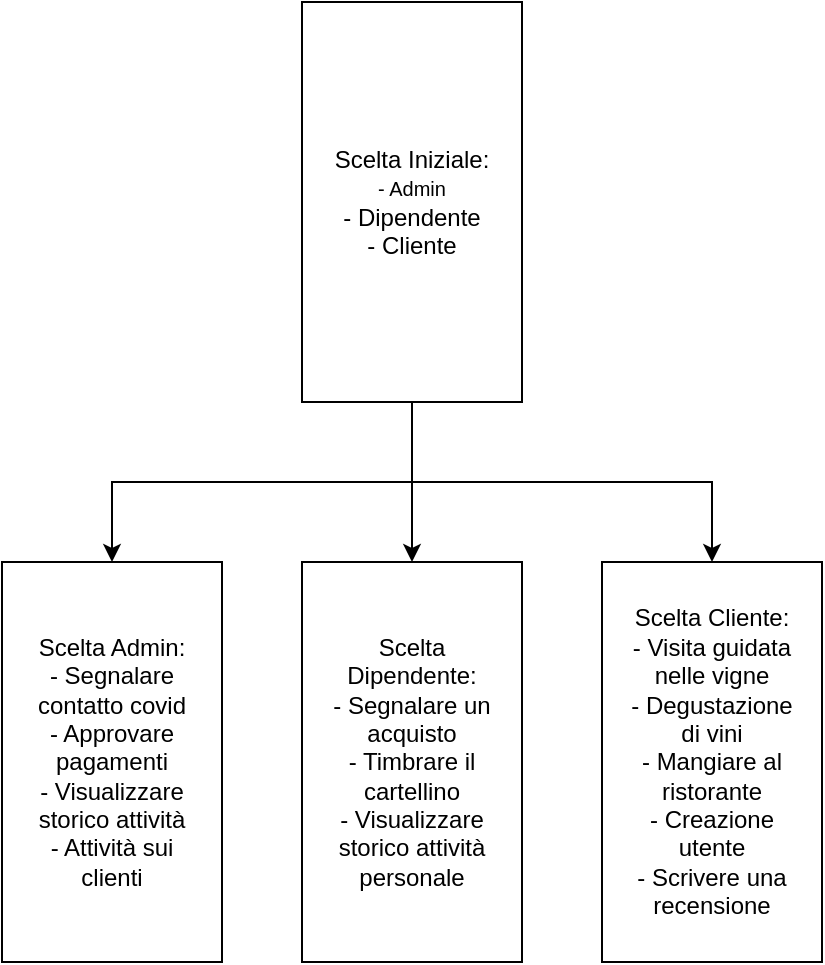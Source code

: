 <mxfile version="19.0.3" type="device" pages="3"><diagram id="wvhRbrfJvWlXZ62Phz8g" name="Schema attività"><mxGraphModel dx="1038" dy="649" grid="1" gridSize="10" guides="1" tooltips="1" connect="1" arrows="1" fold="1" page="1" pageScale="1" pageWidth="827" pageHeight="1169" math="0" shadow="0"><root><mxCell id="0"/><mxCell id="1" parent="0"/><mxCell id="scyFYXM-UkWuD_p1BoMq-7" value="" style="group" vertex="1" connectable="0" parent="1"><mxGeometry x="370" y="80" width="110" height="200" as="geometry"/></mxCell><mxCell id="scyFYXM-UkWuD_p1BoMq-5" value="" style="rounded=0;whiteSpace=wrap;html=1;" vertex="1" parent="scyFYXM-UkWuD_p1BoMq-7"><mxGeometry width="110" height="200" as="geometry"/></mxCell><mxCell id="scyFYXM-UkWuD_p1BoMq-6" value="Scelta Iniziale:&lt;br&gt;&lt;span style=&quot;font-size: 10px;&quot;&gt;- Admin&lt;br&gt;&lt;/span&gt;- Dipendente&lt;br&gt;- Cliente" style="text;html=1;strokeColor=none;fillColor=none;align=center;verticalAlign=middle;whiteSpace=wrap;rounded=0;" vertex="1" parent="scyFYXM-UkWuD_p1BoMq-7"><mxGeometry x="10" y="10" width="90" height="180" as="geometry"/></mxCell><mxCell id="scyFYXM-UkWuD_p1BoMq-8" value="" style="group" vertex="1" connectable="0" parent="1"><mxGeometry x="220" y="360" width="110" height="200" as="geometry"/></mxCell><mxCell id="scyFYXM-UkWuD_p1BoMq-9" value="" style="rounded=0;whiteSpace=wrap;html=1;" vertex="1" parent="scyFYXM-UkWuD_p1BoMq-8"><mxGeometry width="110" height="200" as="geometry"/></mxCell><mxCell id="scyFYXM-UkWuD_p1BoMq-10" value="Scelta Admin:&lt;br&gt;- Segnalare contatto covid&lt;br&gt;- Approvare pagamenti&lt;br&gt;- Visualizzare storico attività&lt;br&gt;- Attività sui clienti" style="text;html=1;strokeColor=none;fillColor=none;align=center;verticalAlign=middle;whiteSpace=wrap;rounded=0;" vertex="1" parent="scyFYXM-UkWuD_p1BoMq-8"><mxGeometry x="10" y="10" width="90" height="180" as="geometry"/></mxCell><mxCell id="scyFYXM-UkWuD_p1BoMq-11" value="" style="group" vertex="1" connectable="0" parent="1"><mxGeometry x="370" y="360" width="110" height="200" as="geometry"/></mxCell><mxCell id="scyFYXM-UkWuD_p1BoMq-12" value="" style="rounded=0;whiteSpace=wrap;html=1;" vertex="1" parent="scyFYXM-UkWuD_p1BoMq-11"><mxGeometry width="110" height="200" as="geometry"/></mxCell><mxCell id="scyFYXM-UkWuD_p1BoMq-13" value="Scelta Dipendente:&lt;br&gt;- Segnalare un acquisto&lt;br&gt;- Timbrare il cartellino&lt;br&gt;- Visualizzare storico attività personale" style="text;html=1;strokeColor=none;fillColor=none;align=center;verticalAlign=middle;whiteSpace=wrap;rounded=0;" vertex="1" parent="scyFYXM-UkWuD_p1BoMq-11"><mxGeometry x="10" y="10" width="90" height="180" as="geometry"/></mxCell><mxCell id="scyFYXM-UkWuD_p1BoMq-14" value="" style="group" vertex="1" connectable="0" parent="1"><mxGeometry x="520" y="360" width="110" height="200" as="geometry"/></mxCell><mxCell id="scyFYXM-UkWuD_p1BoMq-15" value="" style="rounded=0;whiteSpace=wrap;html=1;" vertex="1" parent="scyFYXM-UkWuD_p1BoMq-14"><mxGeometry width="110" height="200" as="geometry"/></mxCell><mxCell id="scyFYXM-UkWuD_p1BoMq-16" value="Scelta Cliente:&lt;br&gt;- Visita guidata nelle vigne&lt;br&gt;- Degustazione di vini&lt;br&gt;- Mangiare al ristorante&lt;br&gt;- Creazione utente&lt;br&gt;- Scrivere una recensione" style="text;html=1;strokeColor=none;fillColor=none;align=center;verticalAlign=middle;whiteSpace=wrap;rounded=0;" vertex="1" parent="scyFYXM-UkWuD_p1BoMq-14"><mxGeometry x="10" y="10" width="90" height="180" as="geometry"/></mxCell><mxCell id="scyFYXM-UkWuD_p1BoMq-17" value="" style="endArrow=classic;html=1;rounded=0;exitX=0.5;exitY=1;exitDx=0;exitDy=0;entryX=0.5;entryY=0;entryDx=0;entryDy=0;" edge="1" parent="1" source="scyFYXM-UkWuD_p1BoMq-5" target="scyFYXM-UkWuD_p1BoMq-9"><mxGeometry width="50" height="50" relative="1" as="geometry"><mxPoint x="390" y="420" as="sourcePoint"/><mxPoint x="440" y="370" as="targetPoint"/><Array as="points"><mxPoint x="425" y="320"/><mxPoint x="275" y="320"/></Array></mxGeometry></mxCell><mxCell id="scyFYXM-UkWuD_p1BoMq-18" value="" style="endArrow=classic;html=1;rounded=0;exitX=0.5;exitY=1;exitDx=0;exitDy=0;entryX=0.5;entryY=0;entryDx=0;entryDy=0;" edge="1" parent="1" source="scyFYXM-UkWuD_p1BoMq-5" target="scyFYXM-UkWuD_p1BoMq-12"><mxGeometry width="50" height="50" relative="1" as="geometry"><mxPoint x="390" y="420" as="sourcePoint"/><mxPoint x="440" y="370" as="targetPoint"/></mxGeometry></mxCell><mxCell id="scyFYXM-UkWuD_p1BoMq-19" value="" style="endArrow=classic;html=1;rounded=0;exitX=0.5;exitY=1;exitDx=0;exitDy=0;entryX=0.5;entryY=0;entryDx=0;entryDy=0;" edge="1" parent="1" source="scyFYXM-UkWuD_p1BoMq-5" target="scyFYXM-UkWuD_p1BoMq-15"><mxGeometry width="50" height="50" relative="1" as="geometry"><mxPoint x="390" y="420" as="sourcePoint"/><mxPoint x="440" y="370" as="targetPoint"/><Array as="points"><mxPoint x="425" y="320"/><mxPoint x="575" y="320"/></Array></mxGeometry></mxCell></root></mxGraphModel></diagram><diagram id="VoXtbZsLYn8ko8ltp-6U" name="Diagramma delle Classi"><mxGraphModel dx="2310" dy="927" grid="1" gridSize="10" guides="1" tooltips="1" connect="1" arrows="1" fold="1" page="1" pageScale="1" pageWidth="827" pageHeight="1169" math="0" shadow="0"><root><mxCell id="0"/><mxCell id="1" parent="0"/><mxCell id="Od4iNHmjTQj7VsV1Y2xS-1" value="Admin" style="swimlane;fontStyle=1;align=center;verticalAlign=top;childLayout=stackLayout;horizontal=1;startSize=26;horizontalStack=0;resizeParent=1;resizeParentMax=0;resizeLast=0;collapsible=1;marginBottom=0;" vertex="1" parent="1"><mxGeometry x="-40" y="125" width="200" height="114" as="geometry"/></mxCell><mxCell id="Od4iNHmjTQj7VsV1Y2xS-2" value="- username: String = Admin&#10;- password: String = Admin1234&#10;- mail: String" style="text;strokeColor=none;fillColor=none;align=left;verticalAlign=top;spacingLeft=4;spacingRight=4;overflow=hidden;rotatable=0;points=[[0,0.5],[1,0.5]];portConstraint=eastwest;" vertex="1" parent="Od4iNHmjTQj7VsV1Y2xS-1"><mxGeometry y="26" width="200" height="54" as="geometry"/></mxCell><mxCell id="Od4iNHmjTQj7VsV1Y2xS-3" value="" style="line;strokeWidth=1;fillColor=none;align=left;verticalAlign=middle;spacingTop=-1;spacingLeft=3;spacingRight=3;rotatable=0;labelPosition=right;points=[];portConstraint=eastwest;" vertex="1" parent="Od4iNHmjTQj7VsV1Y2xS-1"><mxGeometry y="80" width="200" height="8" as="geometry"/></mxCell><mxCell id="Od4iNHmjTQj7VsV1Y2xS-4" value="+ method(type): type" style="text;strokeColor=none;fillColor=none;align=left;verticalAlign=top;spacingLeft=4;spacingRight=4;overflow=hidden;rotatable=0;points=[[0,0.5],[1,0.5]];portConstraint=eastwest;" vertex="1" parent="Od4iNHmjTQj7VsV1Y2xS-1"><mxGeometry y="88" width="200" height="26" as="geometry"/></mxCell><mxCell id="Od4iNHmjTQj7VsV1Y2xS-5" value="Utente" style="swimlane;fontStyle=1;align=center;verticalAlign=top;childLayout=stackLayout;horizontal=1;startSize=26;horizontalStack=0;resizeParent=1;resizeParentMax=0;resizeLast=0;collapsible=1;marginBottom=0;" vertex="1" parent="1"><mxGeometry x="400" y="120" width="200" height="114" as="geometry"/></mxCell><mxCell id="Od4iNHmjTQj7VsV1Y2xS-6" value="- username: String&#10;- mail: String&#10;- password: String&#10;" style="text;strokeColor=none;fillColor=none;align=left;verticalAlign=top;spacingLeft=4;spacingRight=4;overflow=hidden;rotatable=0;points=[[0,0.5],[1,0.5]];portConstraint=eastwest;" vertex="1" parent="Od4iNHmjTQj7VsV1Y2xS-5"><mxGeometry y="26" width="200" height="54" as="geometry"/></mxCell><mxCell id="Od4iNHmjTQj7VsV1Y2xS-7" value="" style="line;strokeWidth=1;fillColor=none;align=left;verticalAlign=middle;spacingTop=-1;spacingLeft=3;spacingRight=3;rotatable=0;labelPosition=right;points=[];portConstraint=eastwest;" vertex="1" parent="Od4iNHmjTQj7VsV1Y2xS-5"><mxGeometry y="80" width="200" height="8" as="geometry"/></mxCell><mxCell id="Od4iNHmjTQj7VsV1Y2xS-8" value="+ method(type): type" style="text;strokeColor=none;fillColor=none;align=left;verticalAlign=top;spacingLeft=4;spacingRight=4;overflow=hidden;rotatable=0;points=[[0,0.5],[1,0.5]];portConstraint=eastwest;" vertex="1" parent="Od4iNHmjTQj7VsV1Y2xS-5"><mxGeometry y="88" width="200" height="26" as="geometry"/></mxCell><mxCell id="EJUYq7lmakzBGHfxBQO2-1" value="Visita" style="swimlane;fontStyle=1;align=center;verticalAlign=top;childLayout=stackLayout;horizontal=1;startSize=26;horizontalStack=0;resizeParent=1;resizeParentMax=0;resizeLast=0;collapsible=1;marginBottom=0;" vertex="1" parent="1"><mxGeometry x="240" y="560" width="160" height="154" as="geometry"/></mxCell><mxCell id="EJUYq7lmakzBGHfxBQO2-2" value="- codice: int&#10;- visitatori: List&lt;Cliente&gt;&#10;- guida: Guida&#10;- durata: String&#10;- data: Date" style="text;strokeColor=none;fillColor=none;align=left;verticalAlign=top;spacingLeft=4;spacingRight=4;overflow=hidden;rotatable=0;points=[[0,0.5],[1,0.5]];portConstraint=eastwest;" vertex="1" parent="EJUYq7lmakzBGHfxBQO2-1"><mxGeometry y="26" width="160" height="94" as="geometry"/></mxCell><mxCell id="EJUYq7lmakzBGHfxBQO2-3" value="" style="line;strokeWidth=1;fillColor=none;align=left;verticalAlign=middle;spacingTop=-1;spacingLeft=3;spacingRight=3;rotatable=0;labelPosition=right;points=[];portConstraint=eastwest;" vertex="1" parent="EJUYq7lmakzBGHfxBQO2-1"><mxGeometry y="120" width="160" height="8" as="geometry"/></mxCell><mxCell id="EJUYq7lmakzBGHfxBQO2-4" value="+ method(type): type" style="text;strokeColor=none;fillColor=none;align=left;verticalAlign=top;spacingLeft=4;spacingRight=4;overflow=hidden;rotatable=0;points=[[0,0.5],[1,0.5]];portConstraint=eastwest;" vertex="1" parent="EJUYq7lmakzBGHfxBQO2-1"><mxGeometry y="128" width="160" height="26" as="geometry"/></mxCell><mxCell id="EJUYq7lmakzBGHfxBQO2-5" value="Degustazione" style="swimlane;fontStyle=1;align=center;verticalAlign=top;childLayout=stackLayout;horizontal=1;startSize=26;horizontalStack=0;resizeParent=1;resizeParentMax=0;resizeLast=0;collapsible=1;marginBottom=0;" vertex="1" parent="1"><mxGeometry x="440" y="560" width="210" height="154" as="geometry"/></mxCell><mxCell id="EJUYq7lmakzBGHfxBQO2-6" value="- codice: int&#10;- clienti: List&lt;Cliente&gt;&#10;- somelier: Somelier&#10;- pacchetto: PacchettoDegustazione&#10;- data: Date" style="text;strokeColor=none;fillColor=none;align=left;verticalAlign=top;spacingLeft=4;spacingRight=4;overflow=hidden;rotatable=0;points=[[0,0.5],[1,0.5]];portConstraint=eastwest;" vertex="1" parent="EJUYq7lmakzBGHfxBQO2-5"><mxGeometry y="26" width="210" height="94" as="geometry"/></mxCell><mxCell id="EJUYq7lmakzBGHfxBQO2-7" value="" style="line;strokeWidth=1;fillColor=none;align=left;verticalAlign=middle;spacingTop=-1;spacingLeft=3;spacingRight=3;rotatable=0;labelPosition=right;points=[];portConstraint=eastwest;" vertex="1" parent="EJUYq7lmakzBGHfxBQO2-5"><mxGeometry y="120" width="210" height="8" as="geometry"/></mxCell><mxCell id="EJUYq7lmakzBGHfxBQO2-8" value="+ method(type): type" style="text;strokeColor=none;fillColor=none;align=left;verticalAlign=top;spacingLeft=4;spacingRight=4;overflow=hidden;rotatable=0;points=[[0,0.5],[1,0.5]];portConstraint=eastwest;" vertex="1" parent="EJUYq7lmakzBGHfxBQO2-5"><mxGeometry y="128" width="210" height="26" as="geometry"/></mxCell><mxCell id="EJUYq7lmakzBGHfxBQO2-9" value="" style="group" vertex="1" connectable="0" parent="1"><mxGeometry x="470" y="740" width="150" height="90" as="geometry"/></mxCell><mxCell id="EJUYq7lmakzBGHfxBQO2-10" value="«enumeration»&lt;br&gt;&lt;b&gt;PacchettoDegustazione&lt;/b&gt;" style="html=1;" vertex="1" parent="EJUYq7lmakzBGHfxBQO2-9"><mxGeometry width="150" height="45" as="geometry"/></mxCell><mxCell id="EJUYq7lmakzBGHfxBQO2-11" value="&lt;div style=&quot;text-align: left;&quot;&gt;Base&lt;/div&gt;&lt;div style=&quot;text-align: left;&quot;&gt;Medio&lt;/div&gt;&lt;div style=&quot;text-align: left;&quot;&gt;Completo&lt;/div&gt;" style="html=1;" vertex="1" parent="EJUYq7lmakzBGHfxBQO2-9"><mxGeometry y="45" width="150" height="45" as="geometry"/></mxCell><mxCell id="EJUYq7lmakzBGHfxBQO2-13" value="Use" style="endArrow=open;endSize=12;dashed=1;html=1;rounded=0;entryX=0.5;entryY=0;entryDx=0;entryDy=0;" edge="1" parent="1" source="EJUYq7lmakzBGHfxBQO2-8" target="EJUYq7lmakzBGHfxBQO2-10"><mxGeometry width="160" relative="1" as="geometry"><mxPoint x="520" y="700" as="sourcePoint"/><mxPoint x="530" y="690" as="targetPoint"/></mxGeometry></mxCell><mxCell id="EJUYq7lmakzBGHfxBQO2-18" value="Somelier" style="swimlane;fontStyle=1;align=center;verticalAlign=top;childLayout=stackLayout;horizontal=1;startSize=26;horizontalStack=0;resizeParent=1;resizeParentMax=0;resizeLast=0;collapsible=1;marginBottom=0;" vertex="1" parent="1"><mxGeometry x="560" y="360" width="160" height="114" as="geometry"/></mxCell><mxCell id="EJUYq7lmakzBGHfxBQO2-19" value="+ field: type" style="text;strokeColor=none;fillColor=none;align=left;verticalAlign=top;spacingLeft=4;spacingRight=4;overflow=hidden;rotatable=0;points=[[0,0.5],[1,0.5]];portConstraint=eastwest;" vertex="1" parent="EJUYq7lmakzBGHfxBQO2-18"><mxGeometry y="26" width="160" height="54" as="geometry"/></mxCell><mxCell id="EJUYq7lmakzBGHfxBQO2-20" value="" style="line;strokeWidth=1;fillColor=none;align=left;verticalAlign=middle;spacingTop=-1;spacingLeft=3;spacingRight=3;rotatable=0;labelPosition=right;points=[];portConstraint=eastwest;" vertex="1" parent="EJUYq7lmakzBGHfxBQO2-18"><mxGeometry y="80" width="160" height="8" as="geometry"/></mxCell><mxCell id="EJUYq7lmakzBGHfxBQO2-21" value="+ method(type): type" style="text;strokeColor=none;fillColor=none;align=left;verticalAlign=top;spacingLeft=4;spacingRight=4;overflow=hidden;rotatable=0;points=[[0,0.5],[1,0.5]];portConstraint=eastwest;" vertex="1" parent="EJUYq7lmakzBGHfxBQO2-18"><mxGeometry y="88" width="160" height="26" as="geometry"/></mxCell><mxCell id="EJUYq7lmakzBGHfxBQO2-22" value="Extends" style="endArrow=block;endSize=16;endFill=0;html=1;rounded=0;" edge="1" parent="1" source="Od4iNHmjTQj7VsV1Y2xS-8" target="EJUYq7lmakzBGHfxBQO2-18"><mxGeometry x="0.297" width="160" relative="1" as="geometry"><mxPoint x="330" y="320" as="sourcePoint"/><mxPoint x="490" y="320" as="targetPoint"/><Array as="points"><mxPoint x="500" y="320"/><mxPoint x="640" y="320"/></Array><mxPoint as="offset"/></mxGeometry></mxCell><mxCell id="EJUYq7lmakzBGHfxBQO2-23" value="Guida" style="swimlane;fontStyle=1;align=center;verticalAlign=top;childLayout=stackLayout;horizontal=1;startSize=26;horizontalStack=0;resizeParent=1;resizeParentMax=0;resizeLast=0;collapsible=1;marginBottom=0;" vertex="1" parent="1"><mxGeometry x="360" y="360" width="160" height="86" as="geometry"/></mxCell><mxCell id="EJUYq7lmakzBGHfxBQO2-24" value="+ field: type" style="text;strokeColor=none;fillColor=none;align=left;verticalAlign=top;spacingLeft=4;spacingRight=4;overflow=hidden;rotatable=0;points=[[0,0.5],[1,0.5]];portConstraint=eastwest;" vertex="1" parent="EJUYq7lmakzBGHfxBQO2-23"><mxGeometry y="26" width="160" height="26" as="geometry"/></mxCell><mxCell id="EJUYq7lmakzBGHfxBQO2-25" value="" style="line;strokeWidth=1;fillColor=none;align=left;verticalAlign=middle;spacingTop=-1;spacingLeft=3;spacingRight=3;rotatable=0;labelPosition=right;points=[];portConstraint=eastwest;" vertex="1" parent="EJUYq7lmakzBGHfxBQO2-23"><mxGeometry y="52" width="160" height="8" as="geometry"/></mxCell><mxCell id="EJUYq7lmakzBGHfxBQO2-26" value="+ method(type): type" style="text;strokeColor=none;fillColor=none;align=left;verticalAlign=top;spacingLeft=4;spacingRight=4;overflow=hidden;rotatable=0;points=[[0,0.5],[1,0.5]];portConstraint=eastwest;" vertex="1" parent="EJUYq7lmakzBGHfxBQO2-23"><mxGeometry y="60" width="160" height="26" as="geometry"/></mxCell><mxCell id="EJUYq7lmakzBGHfxBQO2-27" value="Cliente" style="swimlane;fontStyle=1;align=center;verticalAlign=top;childLayout=stackLayout;horizontal=1;startSize=26;horizontalStack=0;resizeParent=1;resizeParentMax=0;resizeLast=0;collapsible=1;marginBottom=0;" vertex="1" parent="1"><mxGeometry x="160" y="360" width="160" height="86" as="geometry"/></mxCell><mxCell id="EJUYq7lmakzBGHfxBQO2-28" value="+ field: type" style="text;strokeColor=none;fillColor=none;align=left;verticalAlign=top;spacingLeft=4;spacingRight=4;overflow=hidden;rotatable=0;points=[[0,0.5],[1,0.5]];portConstraint=eastwest;" vertex="1" parent="EJUYq7lmakzBGHfxBQO2-27"><mxGeometry y="26" width="160" height="26" as="geometry"/></mxCell><mxCell id="EJUYq7lmakzBGHfxBQO2-29" value="" style="line;strokeWidth=1;fillColor=none;align=left;verticalAlign=middle;spacingTop=-1;spacingLeft=3;spacingRight=3;rotatable=0;labelPosition=right;points=[];portConstraint=eastwest;" vertex="1" parent="EJUYq7lmakzBGHfxBQO2-27"><mxGeometry y="52" width="160" height="8" as="geometry"/></mxCell><mxCell id="EJUYq7lmakzBGHfxBQO2-30" value="+ method(type): type" style="text;strokeColor=none;fillColor=none;align=left;verticalAlign=top;spacingLeft=4;spacingRight=4;overflow=hidden;rotatable=0;points=[[0,0.5],[1,0.5]];portConstraint=eastwest;" vertex="1" parent="EJUYq7lmakzBGHfxBQO2-27"><mxGeometry y="60" width="160" height="26" as="geometry"/></mxCell><mxCell id="EJUYq7lmakzBGHfxBQO2-31" value="Extends" style="endArrow=block;endSize=16;endFill=0;html=1;rounded=0;" edge="1" parent="1" target="EJUYq7lmakzBGHfxBQO2-27"><mxGeometry x="0.318" width="160" relative="1" as="geometry"><mxPoint x="500" y="320" as="sourcePoint"/><mxPoint x="690" y="410" as="targetPoint"/><Array as="points"><mxPoint x="240" y="320"/></Array><mxPoint as="offset"/></mxGeometry></mxCell><mxCell id="EJUYq7lmakzBGHfxBQO2-32" value="Extends" style="endArrow=block;endSize=16;endFill=0;html=1;rounded=0;" edge="1" parent="1" target="EJUYq7lmakzBGHfxBQO2-23"><mxGeometry x="-0.4" width="160" relative="1" as="geometry"><mxPoint x="500" y="320" as="sourcePoint"/><mxPoint x="690" y="410" as="targetPoint"/><Array as="points"><mxPoint x="440" y="320"/></Array><mxPoint as="offset"/></mxGeometry></mxCell><mxCell id="EJUYq7lmakzBGHfxBQO2-33" value="1" style="endArrow=open;html=1;endSize=12;startArrow=diamondThin;startSize=14;startFill=0;edgeStyle=orthogonalEdgeStyle;align=left;verticalAlign=bottom;rounded=0;" edge="1" parent="1" source="EJUYq7lmakzBGHfxBQO2-30" target="EJUYq7lmakzBGHfxBQO2-5"><mxGeometry x="-1" y="3" relative="1" as="geometry"><mxPoint x="420" y="570" as="sourcePoint"/><mxPoint x="580" y="570" as="targetPoint"/><Array as="points"><mxPoint x="250" y="510"/><mxPoint x="545" y="510"/></Array></mxGeometry></mxCell><mxCell id="EJUYq7lmakzBGHfxBQO2-34" value="1" style="endArrow=open;html=1;endSize=12;startArrow=diamondThin;startSize=14;startFill=0;edgeStyle=orthogonalEdgeStyle;align=left;verticalAlign=bottom;rounded=0;" edge="1" parent="1" source="EJUYq7lmakzBGHfxBQO2-30" target="EJUYq7lmakzBGHfxBQO2-1"><mxGeometry x="-1" y="3" relative="1" as="geometry"><mxPoint x="420" y="570" as="sourcePoint"/><mxPoint x="580" y="570" as="targetPoint"/><Array as="points"><mxPoint x="220" y="530"/><mxPoint x="320" y="530"/></Array></mxGeometry></mxCell><mxCell id="EJUYq7lmakzBGHfxBQO2-35" value="1" style="endArrow=open;html=1;endSize=12;startArrow=diamondThin;startSize=14;startFill=1;edgeStyle=orthogonalEdgeStyle;align=left;verticalAlign=bottom;rounded=0;" edge="1" parent="1" source="EJUYq7lmakzBGHfxBQO2-26" target="EJUYq7lmakzBGHfxBQO2-1"><mxGeometry x="-1" y="3" relative="1" as="geometry"><mxPoint x="420" y="570" as="sourcePoint"/><mxPoint x="580" y="570" as="targetPoint"/><Array as="points"><mxPoint x="380" y="480"/><mxPoint x="380" y="480"/></Array></mxGeometry></mxCell><mxCell id="EJUYq7lmakzBGHfxBQO2-36" value="1" style="endArrow=open;html=1;endSize=12;startArrow=diamondThin;startSize=14;startFill=1;edgeStyle=orthogonalEdgeStyle;align=left;verticalAlign=bottom;rounded=0;" edge="1" parent="1" source="EJUYq7lmakzBGHfxBQO2-21" target="EJUYq7lmakzBGHfxBQO2-5"><mxGeometry x="-1" y="3" relative="1" as="geometry"><mxPoint x="420" y="570" as="sourcePoint"/><mxPoint x="580" y="570" as="targetPoint"/><Array as="points"><mxPoint x="590" y="510"/><mxPoint x="590" y="510"/></Array></mxGeometry></mxCell><mxCell id="LI1m228SZRFSieRHQ3IS-1" value="Prenotazione" style="swimlane;fontStyle=1;align=center;verticalAlign=top;childLayout=stackLayout;horizontal=1;startSize=26;horizontalStack=0;resizeParent=1;resizeParentMax=0;resizeLast=0;collapsible=1;marginBottom=0;" vertex="1" parent="1"><mxGeometry x="-50" y="560" width="160" height="114" as="geometry"/></mxCell><mxCell id="LI1m228SZRFSieRHQ3IS-2" value="- codice: int&#10;- cliente: Cliente&#10;- oggetto: Atttività" style="text;strokeColor=none;fillColor=none;align=left;verticalAlign=top;spacingLeft=4;spacingRight=4;overflow=hidden;rotatable=0;points=[[0,0.5],[1,0.5]];portConstraint=eastwest;" vertex="1" parent="LI1m228SZRFSieRHQ3IS-1"><mxGeometry y="26" width="160" height="54" as="geometry"/></mxCell><mxCell id="LI1m228SZRFSieRHQ3IS-3" value="" style="line;strokeWidth=1;fillColor=none;align=left;verticalAlign=middle;spacingTop=-1;spacingLeft=3;spacingRight=3;rotatable=0;labelPosition=right;points=[];portConstraint=eastwest;" vertex="1" parent="LI1m228SZRFSieRHQ3IS-1"><mxGeometry y="80" width="160" height="8" as="geometry"/></mxCell><mxCell id="LI1m228SZRFSieRHQ3IS-4" value="+ method(type): type" style="text;strokeColor=none;fillColor=none;align=left;verticalAlign=top;spacingLeft=4;spacingRight=4;overflow=hidden;rotatable=0;points=[[0,0.5],[1,0.5]];portConstraint=eastwest;" vertex="1" parent="LI1m228SZRFSieRHQ3IS-1"><mxGeometry y="88" width="160" height="26" as="geometry"/></mxCell><mxCell id="LI1m228SZRFSieRHQ3IS-5" value="«interface»&lt;br&gt;&lt;b&gt;Attività&lt;/b&gt;" style="html=1;" vertex="1" parent="1"><mxGeometry x="150" y="800" width="110" height="50" as="geometry"/></mxCell><mxCell id="LI1m228SZRFSieRHQ3IS-6" value="" style="endArrow=block;dashed=1;endFill=0;endSize=12;html=1;rounded=0;" edge="1" parent="1" source="EJUYq7lmakzBGHfxBQO2-1" target="LI1m228SZRFSieRHQ3IS-5"><mxGeometry width="160" relative="1" as="geometry"><mxPoint x="180" y="710" as="sourcePoint"/><mxPoint x="180" y="660" as="targetPoint"/></mxGeometry></mxCell><mxCell id="LI1m228SZRFSieRHQ3IS-7" value="" style="endArrow=block;dashed=1;endFill=0;endSize=12;html=1;rounded=0;" edge="1" parent="1" source="EJUYq7lmakzBGHfxBQO2-5" target="LI1m228SZRFSieRHQ3IS-5"><mxGeometry width="160" relative="1" as="geometry"><mxPoint x="20" y="660" as="sourcePoint"/><mxPoint x="180" y="660" as="targetPoint"/></mxGeometry></mxCell><mxCell id="ei0e5fThO4X84lDYj7Ex-1" value="1" style="endArrow=open;html=1;endSize=12;startArrow=diamondThin;startSize=14;startFill=1;edgeStyle=orthogonalEdgeStyle;align=left;verticalAlign=bottom;rounded=0;" edge="1" parent="1" source="EJUYq7lmakzBGHfxBQO2-27" target="LI1m228SZRFSieRHQ3IS-1"><mxGeometry x="-1" y="3" relative="1" as="geometry"><mxPoint x="150" y="540" as="sourcePoint"/><mxPoint x="200" y="660" as="targetPoint"/></mxGeometry></mxCell><mxCell id="ei0e5fThO4X84lDYj7Ex-2" value="1" style="endArrow=open;html=1;endSize=12;startArrow=diamondThin;startSize=14;startFill=1;edgeStyle=orthogonalEdgeStyle;align=left;verticalAlign=bottom;rounded=0;" edge="1" parent="1" source="LI1m228SZRFSieRHQ3IS-5" target="LI1m228SZRFSieRHQ3IS-1"><mxGeometry x="-1" y="3" relative="1" as="geometry"><mxPoint x="40" y="660" as="sourcePoint"/><mxPoint x="200" y="660" as="targetPoint"/></mxGeometry></mxCell></root></mxGraphModel></diagram><diagram id="F7FFhfHWcKO123TuEaf1" name="Diagramma Dei Dati"><mxGraphModel dx="1038" dy="649" grid="1" gridSize="10" guides="1" tooltips="1" connect="1" arrows="1" fold="1" page="1" pageScale="1" pageWidth="827" pageHeight="1169" math="0" shadow="0"><root><mxCell id="0"/><mxCell id="1" parent="0"/><mxCell id="lPo3_S-qBDuGqmkT9RtJ-1" value="Utenti" style="swimlane;fontStyle=0;childLayout=stackLayout;horizontal=1;startSize=26;fillColor=none;horizontalStack=0;resizeParent=1;resizeParentMax=0;resizeLast=0;collapsible=1;marginBottom=0;" vertex="1" parent="1"><mxGeometry x="200" y="160" width="140" height="100" as="geometry"/></mxCell><mxCell id="lPo3_S-qBDuGqmkT9RtJ-3" value="Username&#10;Mail&#10;Password&#10;Tipo" style="text;strokeColor=none;fillColor=none;align=left;verticalAlign=top;spacingLeft=4;spacingRight=4;overflow=hidden;rotatable=0;points=[[0,0.5],[1,0.5]];portConstraint=eastwest;" vertex="1" parent="lPo3_S-qBDuGqmkT9RtJ-1"><mxGeometry y="26" width="140" height="74" as="geometry"/></mxCell><mxCell id="lPo3_S-qBDuGqmkT9RtJ-5" value="Utenti-Attività" style="swimlane;fontStyle=0;childLayout=stackLayout;horizontal=1;startSize=26;fillColor=none;horizontalStack=0;resizeParent=1;resizeParentMax=0;resizeLast=0;collapsible=1;marginBottom=0;" vertex="1" parent="1"><mxGeometry x="440" y="240" width="140" height="80" as="geometry"/></mxCell><mxCell id="lPo3_S-qBDuGqmkT9RtJ-6" value="IDUtente&#10;IDAttività" style="text;strokeColor=none;fillColor=none;align=left;verticalAlign=top;spacingLeft=4;spacingRight=4;overflow=hidden;rotatable=0;points=[[0,0.5],[1,0.5]];portConstraint=eastwest;" vertex="1" parent="lPo3_S-qBDuGqmkT9RtJ-5"><mxGeometry y="26" width="140" height="54" as="geometry"/></mxCell><mxCell id="lPo3_S-qBDuGqmkT9RtJ-7" value="Attività" style="swimlane;fontStyle=0;childLayout=stackLayout;horizontal=1;startSize=26;fillColor=none;horizontalStack=0;resizeParent=1;resizeParentMax=0;resizeLast=0;collapsible=1;marginBottom=0;" vertex="1" parent="1"><mxGeometry x="200" y="320" width="140" height="80" as="geometry"/></mxCell><mxCell id="lPo3_S-qBDuGqmkT9RtJ-8" value="ID&#10;Descrizione&#10;Data" style="text;strokeColor=none;fillColor=none;align=left;verticalAlign=top;spacingLeft=4;spacingRight=4;overflow=hidden;rotatable=0;points=[[0,0.5],[1,0.5]];portConstraint=eastwest;" vertex="1" parent="lPo3_S-qBDuGqmkT9RtJ-7"><mxGeometry y="26" width="140" height="54" as="geometry"/></mxCell><mxCell id="yBHInpR4_SODfXgwn5jO-1" value="" style="endArrow=classic;html=1;rounded=0;" edge="1" parent="1" source="lPo3_S-qBDuGqmkT9RtJ-3" target="lPo3_S-qBDuGqmkT9RtJ-6"><mxGeometry width="50" height="50" relative="1" as="geometry"><mxPoint x="390" y="360" as="sourcePoint"/><mxPoint x="440" y="310" as="targetPoint"/></mxGeometry></mxCell><mxCell id="yBHInpR4_SODfXgwn5jO-2" value="" style="endArrow=classic;html=1;rounded=0;" edge="1" parent="1" source="lPo3_S-qBDuGqmkT9RtJ-8" target="lPo3_S-qBDuGqmkT9RtJ-6"><mxGeometry width="50" height="50" relative="1" as="geometry"><mxPoint x="390" y="360" as="sourcePoint"/><mxPoint x="440" y="310" as="targetPoint"/></mxGeometry></mxCell><mxCell id="_1taxsWiOs8lzNxyxgZa-3" value="Prenotazioni" style="swimlane;fontStyle=0;childLayout=stackLayout;horizontal=1;startSize=26;fillColor=none;horizontalStack=0;resizeParent=1;resizeParentMax=0;resizeLast=0;collapsible=1;marginBottom=0;" vertex="1" parent="1"><mxGeometry x="440" y="80" width="140" height="80" as="geometry"/></mxCell><mxCell id="_1taxsWiOs8lzNxyxgZa-4" value="IDUtente&#10;IDAttività" style="text;strokeColor=none;fillColor=none;align=left;verticalAlign=top;spacingLeft=4;spacingRight=4;overflow=hidden;rotatable=0;points=[[0,0.5],[1,0.5]];portConstraint=eastwest;" vertex="1" parent="_1taxsWiOs8lzNxyxgZa-3"><mxGeometry y="26" width="140" height="54" as="geometry"/></mxCell><mxCell id="_1taxsWiOs8lzNxyxgZa-6" value="" style="endArrow=classic;html=1;rounded=0;" edge="1" parent="1" source="lPo3_S-qBDuGqmkT9RtJ-1" target="_1taxsWiOs8lzNxyxgZa-3"><mxGeometry width="50" height="50" relative="1" as="geometry"><mxPoint x="390" y="260" as="sourcePoint"/><mxPoint x="440" y="210" as="targetPoint"/></mxGeometry></mxCell><mxCell id="_1taxsWiOs8lzNxyxgZa-7" value="" style="endArrow=classic;html=1;rounded=0;" edge="1" parent="1" source="lPo3_S-qBDuGqmkT9RtJ-7" target="_1taxsWiOs8lzNxyxgZa-3"><mxGeometry width="50" height="50" relative="1" as="geometry"><mxPoint x="390" y="260" as="sourcePoint"/><mxPoint x="440" y="210" as="targetPoint"/></mxGeometry></mxCell><mxCell id="pPo2CpLPk4ZijM1tb43b-1" value="Turni-Lavorativi" style="swimlane;fontStyle=0;childLayout=stackLayout;horizontal=1;startSize=26;fillColor=none;horizontalStack=0;resizeParent=1;resizeParentMax=0;resizeLast=0;collapsible=1;marginBottom=0;" vertex="1" parent="1"><mxGeometry x="440" y="400" width="140" height="80" as="geometry"/></mxCell><mxCell id="pPo2CpLPk4ZijM1tb43b-2" value="IDUtente&#10;IDAttività" style="text;strokeColor=none;fillColor=none;align=left;verticalAlign=top;spacingLeft=4;spacingRight=4;overflow=hidden;rotatable=0;points=[[0,0.5],[1,0.5]];portConstraint=eastwest;" vertex="1" parent="pPo2CpLPk4ZijM1tb43b-1"><mxGeometry y="26" width="140" height="54" as="geometry"/></mxCell><mxCell id="pPo2CpLPk4ZijM1tb43b-3" value="" style="endArrow=classic;html=1;rounded=0;" edge="1" parent="1" target="pPo2CpLPk4ZijM1tb43b-1" source="lPo3_S-qBDuGqmkT9RtJ-1"><mxGeometry width="50" height="50" relative="1" as="geometry"><mxPoint x="319.356" y="252.43" as="sourcePoint"/><mxPoint x="440" y="457.56" as="targetPoint"/></mxGeometry></mxCell><mxCell id="pPo2CpLPk4ZijM1tb43b-4" value="" style="endArrow=classic;html=1;rounded=0;" edge="1" parent="1" target="pPo2CpLPk4ZijM1tb43b-1"><mxGeometry width="50" height="50" relative="1" as="geometry"><mxPoint x="340" y="379.593" as="sourcePoint"/><mxPoint x="440" y="457.56" as="targetPoint"/></mxGeometry></mxCell></root></mxGraphModel></diagram></mxfile>